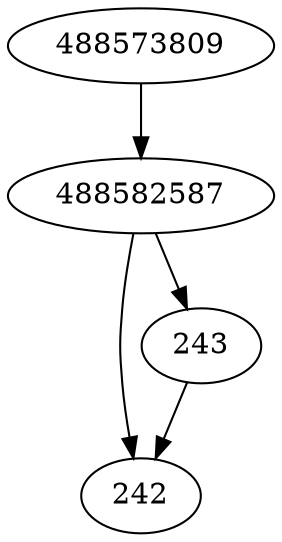 strict digraph  {
488573809;
242;
243;
488582587;
488573809 -> 488582587;
243 -> 242;
488582587 -> 242;
488582587 -> 243;
}

